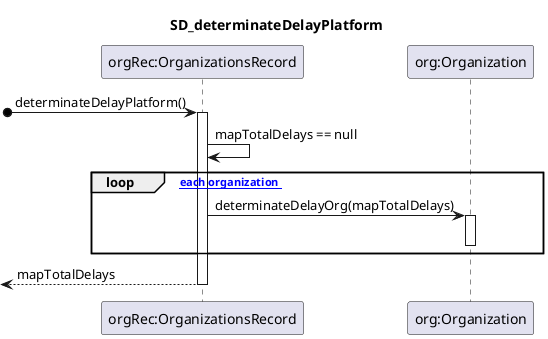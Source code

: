 @startuml
participant "orgRec:OrganizationsRecord" as RO
participant "org:Organization" as O

title SD_determinateDelayPlatform

[o-> RO: determinateDelayPlatform()
activate RO
RO -> RO : mapTotalDelays == null
loop [ For each organization ]
RO -> O: determinateDelayOrg(mapTotalDelays)
activate O
deactivate O
end loop
[<-- RO : mapTotalDelays
deactivate RO


@enduml